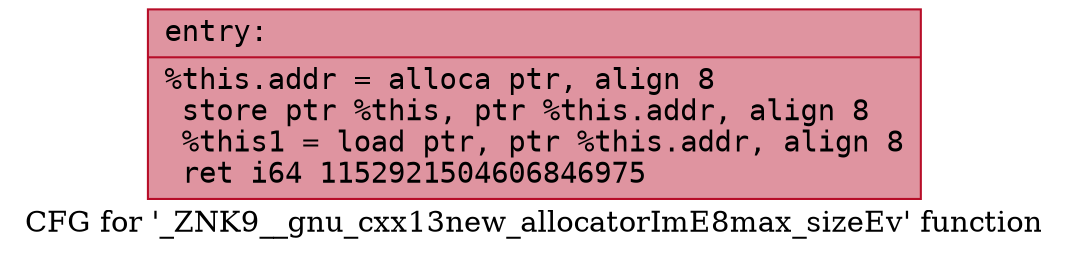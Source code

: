 digraph "CFG for '_ZNK9__gnu_cxx13new_allocatorImE8max_sizeEv' function" {
	label="CFG for '_ZNK9__gnu_cxx13new_allocatorImE8max_sizeEv' function";

	Node0x556c3c7b5c70 [shape=record,color="#b70d28ff", style=filled, fillcolor="#b70d2870" fontname="Courier",label="{entry:\l|  %this.addr = alloca ptr, align 8\l  store ptr %this, ptr %this.addr, align 8\l  %this1 = load ptr, ptr %this.addr, align 8\l  ret i64 1152921504606846975\l}"];
}

